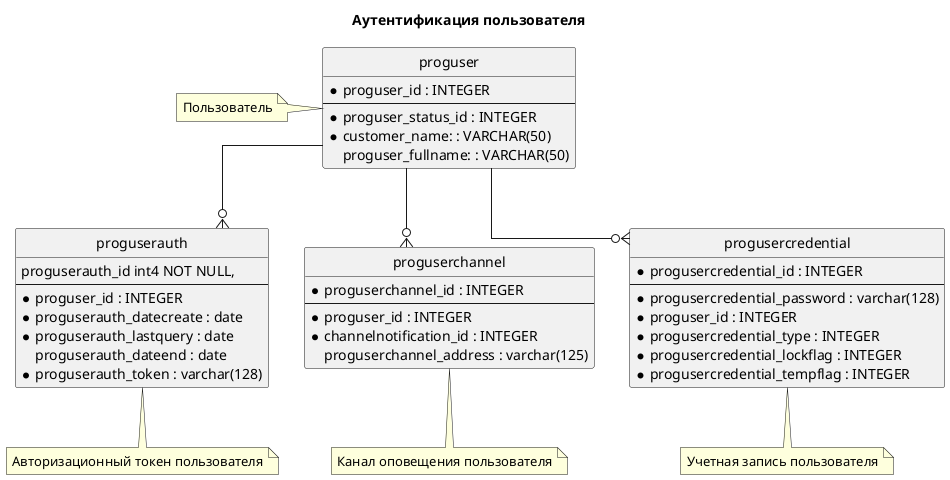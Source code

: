 @startuml
page 2x2
' Скрыть круг перед названием entity
hide circle

' Ломанные линии соединения
skinparam linetype ortho

title Аутентификация пользователя

entity proguser {
  * proguser_id : INTEGER
  --
  * proguser_status_id : INTEGER
  * customer_name: : VARCHAR(50)
  proguser_fullname: : VARCHAR(50)
}
note left of proguser
  Пользователь
end note

entity proguserauth {
  proguserauth_id int4 NOT NULL,
  --
  * proguser_id : INTEGER
  * proguserauth_datecreate : date
  * proguserauth_lastquery : date
   	proguserauth_dateend : date
  * proguserauth_token : varchar(128)
}
proguser --o{ proguserauth
note bottom of proguserauth
  Авторизационный токен пользователя
end note

entity proguserchannel {
  * proguserchannel_id : INTEGER
  --
  * proguser_id : INTEGER
  * channelnotification_id : INTEGER
    proguserchannel_address : varchar(125)
}
proguser --o{ proguserchannel
note bottom of proguserchannel
  Канал оповещения пользователя
end note

entity progusercredential {
  * progusercredential_id : INTEGER
  --
  * progusercredential_password : varchar(128)
  * proguser_id : INTEGER
  * progusercredential_type : INTEGER
  * progusercredential_lockflag : INTEGER
  * progusercredential_tempflag : INTEGER
}
proguser --o{ progusercredential
note bottom of progusercredential
  Учетная запись пользователя
end note

@enduml